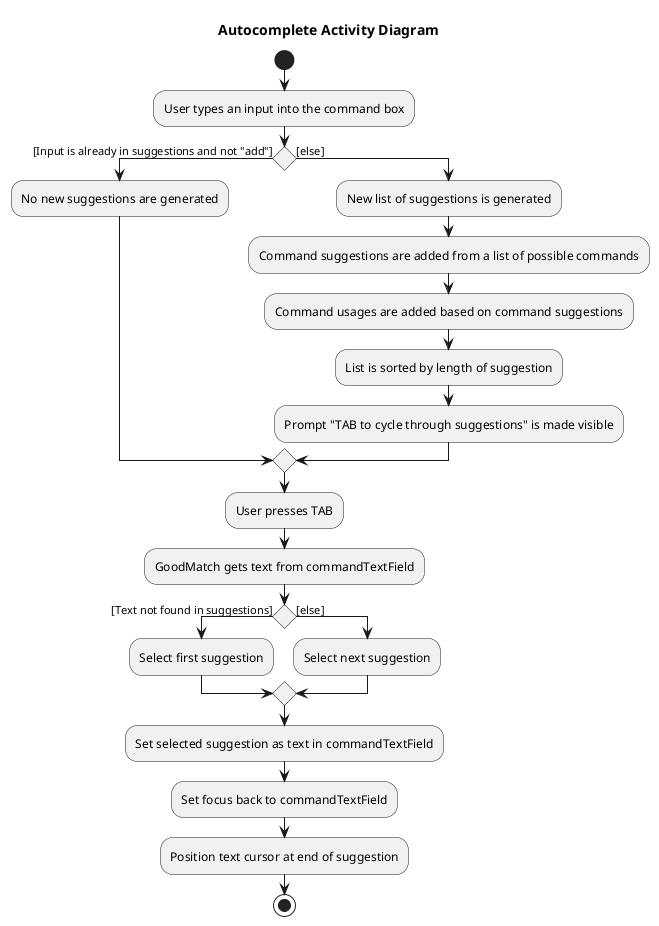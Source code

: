 @startuml
title Autocomplete Activity Diagram

start
:User types an input into the command box;
if () then ([Input is already in suggestions and not "add"])
  :No new suggestions are generated;
else ([else])
  :New list of suggestions is generated;
  :Command suggestions are added from a list of possible commands;
  :Command usages are added based on command suggestions;
  :List is sorted by length of suggestion;
  :Prompt "TAB to cycle through suggestions" is made visible;
endif
:User presses TAB;
:GoodMatch gets text from commandTextField;
if () then ([Text not found in suggestions])
  :Select first suggestion;
else ([else])
  :Select next suggestion;
endif
:Set selected suggestion as text in commandTextField;
:Set focus back to commandTextField;
:Position text cursor at end of suggestion;
stop
@enduml
